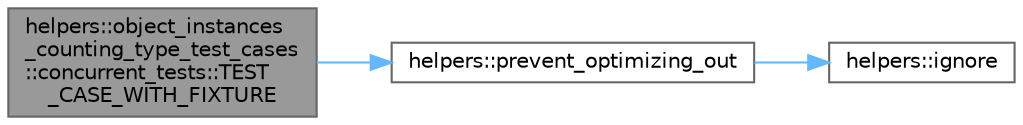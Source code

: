 digraph "helpers::object_instances_counting_type_test_cases::concurrent_tests::TEST_CASE_WITH_FIXTURE"
{
 // LATEX_PDF_SIZE
  bgcolor="transparent";
  edge [fontname=Helvetica,fontsize=10,labelfontname=Helvetica,labelfontsize=10];
  node [fontname=Helvetica,fontsize=10,shape=box,height=0.2,width=0.4];
  rankdir="LR";
  Node1 [id="Node000001",label="helpers::object_instances\l_counting_type_test_cases\l::concurrent_tests::TEST\l_CASE_WITH_FIXTURE",height=0.2,width=0.4,color="gray40", fillcolor="grey60", style="filled", fontcolor="black",tooltip=" "];
  Node1 -> Node2 [id="edge1_Node000001_Node000002",color="steelblue1",style="solid",tooltip=" "];
  Node2 [id="Node000002",label="helpers::prevent_optimizing_out",height=0.2,width=0.4,color="grey40", fillcolor="white", style="filled",URL="$namespacehelpers.html#a23a737682ffc66aa087a8584209bceba",tooltip=" "];
  Node2 -> Node3 [id="edge2_Node000002_Node000003",color="steelblue1",style="solid",tooltip=" "];
  Node3 [id="Node000003",label="helpers::ignore",height=0.2,width=0.4,color="grey40", fillcolor="white", style="filled",URL="$namespacehelpers.html#ac095836cf4480d5ee7344e0cf7af7321",tooltip=" "];
}
